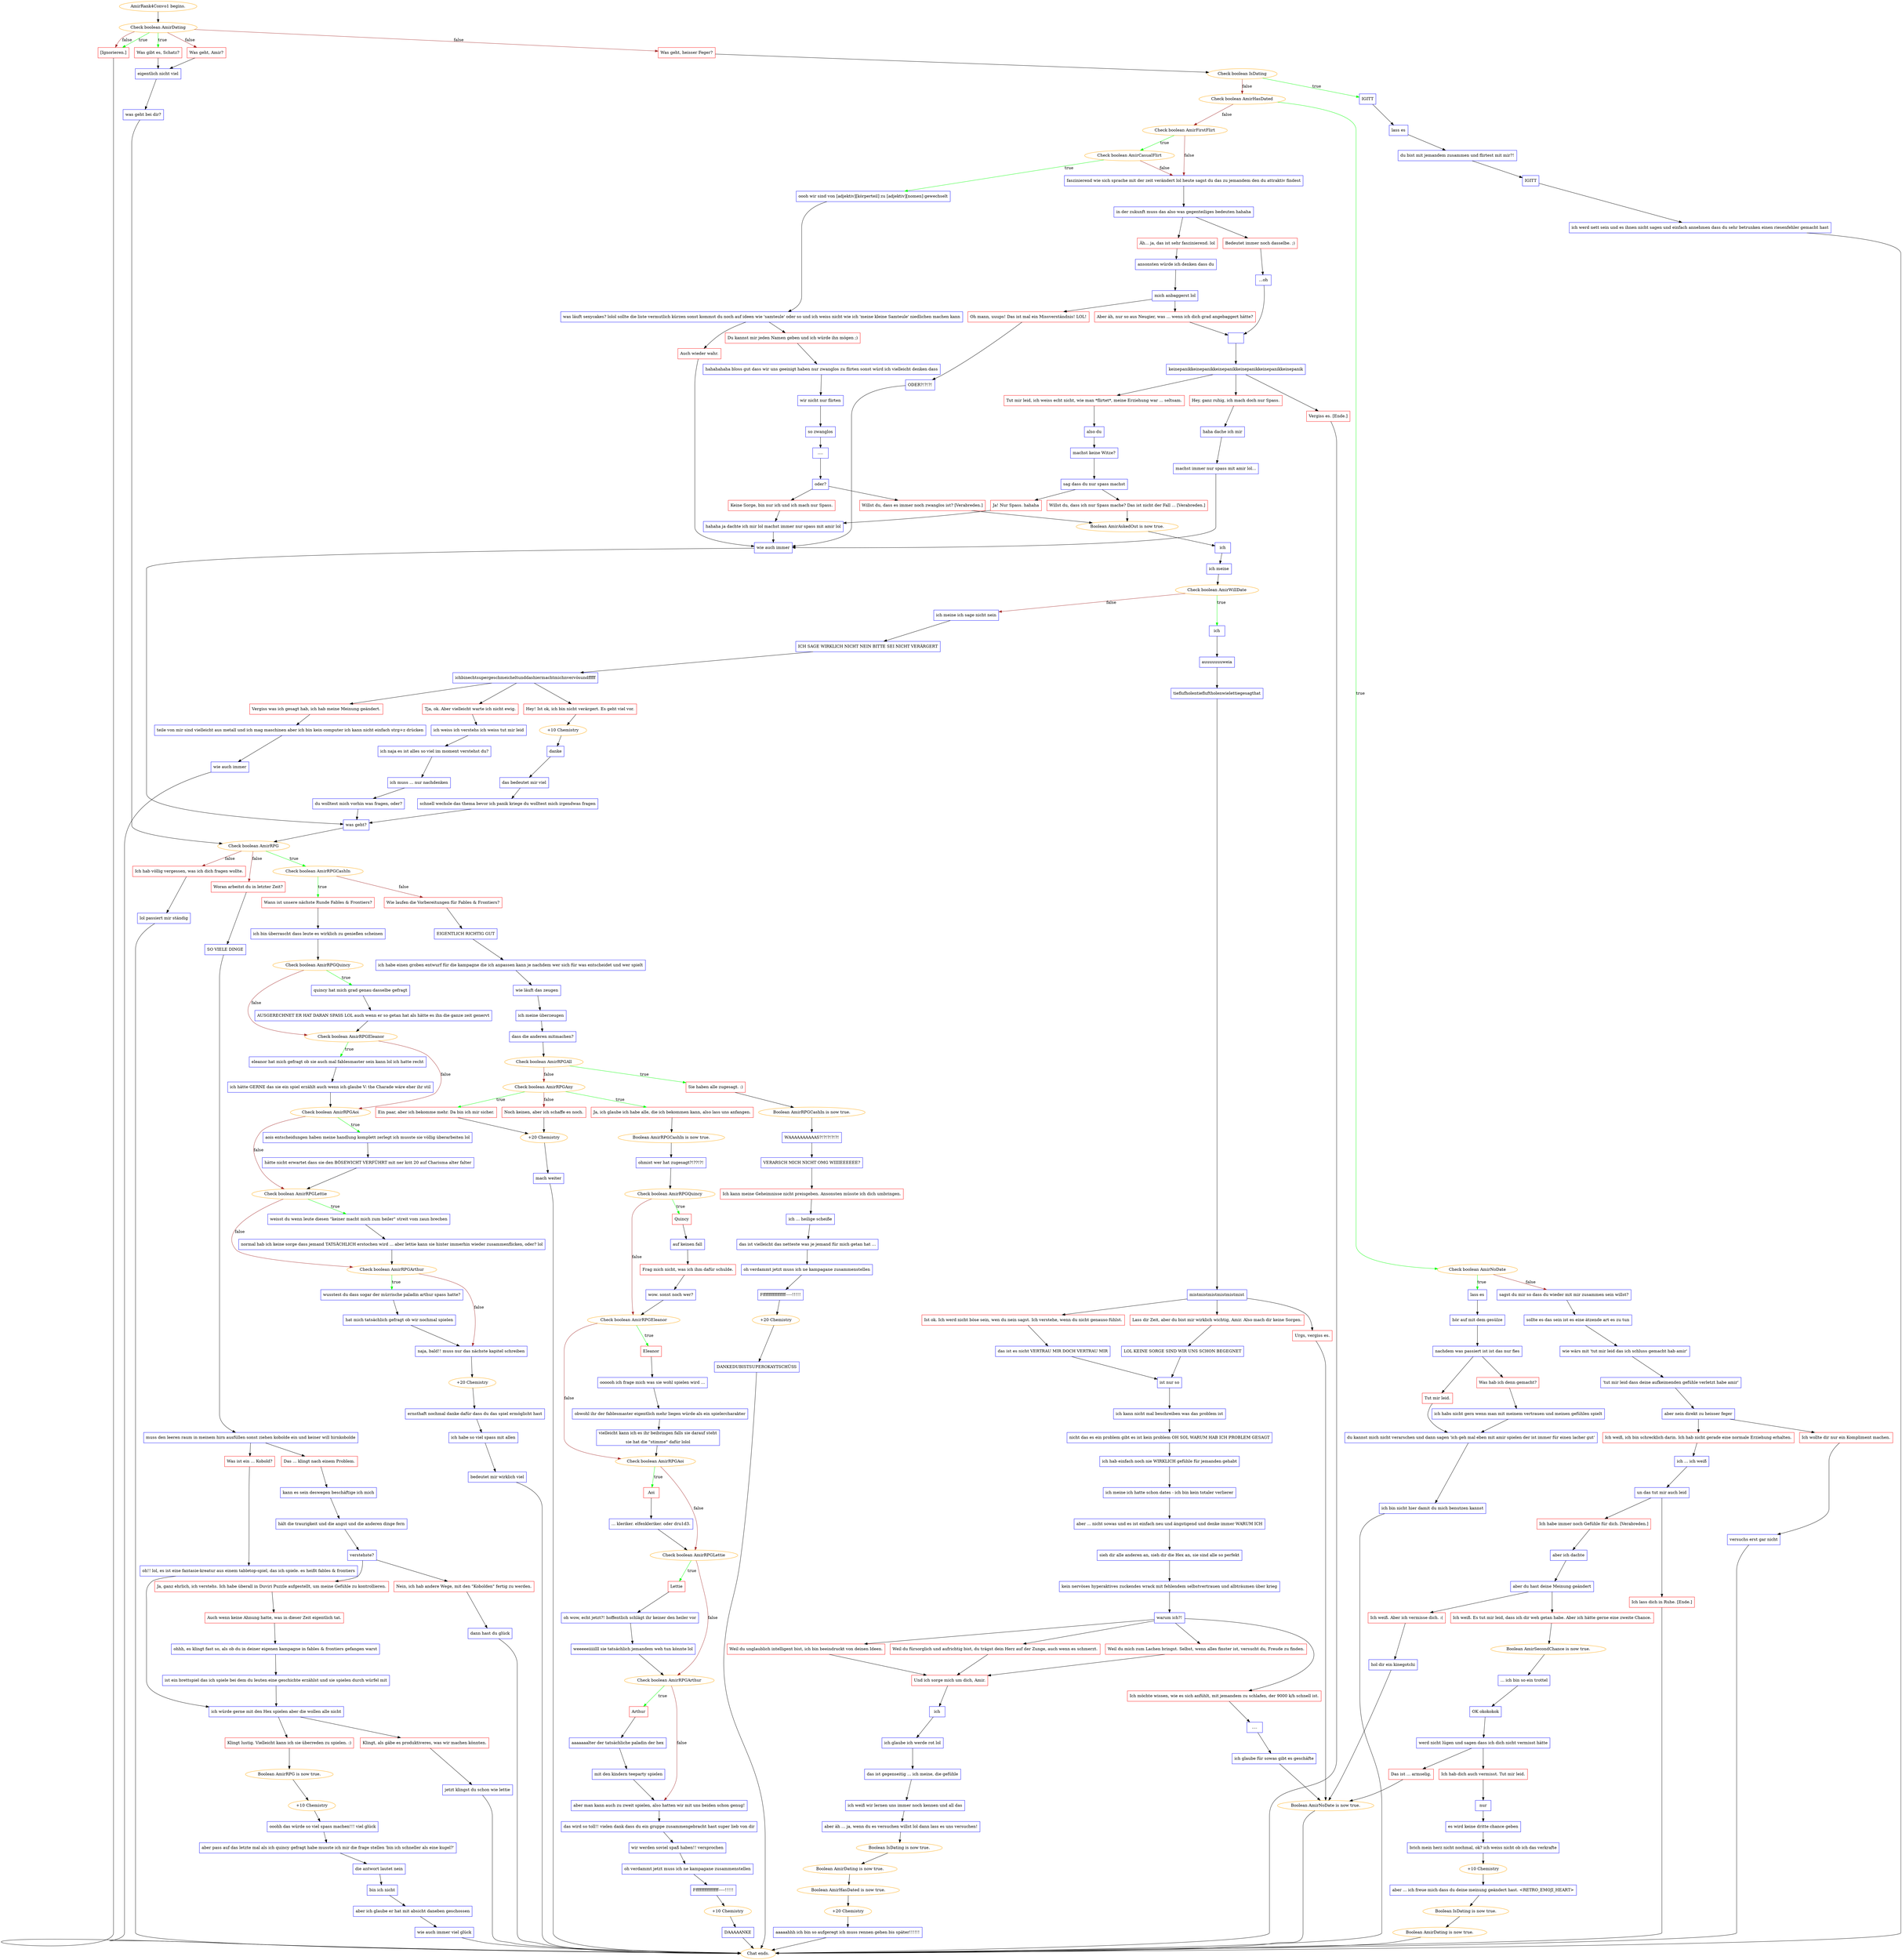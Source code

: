 digraph {
	"AmirRank4Convo1 begins." [color=orange];
		"AmirRank4Convo1 begins." -> j1901439017;
	j1901439017 [label="Check boolean AmirDating",color=orange];
		j1901439017 -> j3686596529 [label=true,color=green];
		j1901439017 -> j3289360642 [label=true,color=green];
		j1901439017 -> j1359871872 [label=false,color=brown];
		j1901439017 -> j4047103234 [label=false,color=brown];
		j1901439017 -> j3289360642 [label=false,color=brown];
	j3686596529 [label="Was gibt es, Schatz?",shape=box,color=red];
		j3686596529 -> j4156398267;
	j3289360642 [label="[Ignorieren.]",shape=box,color=red];
		j3289360642 -> "Chat ends.";
	j1359871872 [label="Was geht, Amir?",shape=box,color=red];
		j1359871872 -> j4156398267;
	j4047103234 [label="Was geht, heisser Feger?",shape=box,color=red];
		j4047103234 -> j299105551;
	j4156398267 [label="eigentlich nicht viel",shape=box,color=blue];
		j4156398267 -> j2708996582;
	"Chat ends." [color=orange];
	j299105551 [label="Check boolean IsDating",color=orange];
		j299105551 -> j8590037 [label=true,color=green];
		j299105551 -> j869690643 [label=false,color=brown];
	j2708996582 [label="was geht bei dir?",shape=box,color=blue];
		j2708996582 -> j13181005;
	j8590037 [label="IGITT",shape=box,color=blue];
		j8590037 -> j627094902;
	j869690643 [label="Check boolean AmirHasDated",color=orange];
		j869690643 -> j1564964587 [label=true,color=green];
		j869690643 -> j427846108 [label=false,color=brown];
	j13181005 [label="Check boolean AmirRPG",color=orange];
		j13181005 -> j3060623829 [label=true,color=green];
		j13181005 -> j2144356169 [label=false,color=brown];
		j13181005 -> j4055449995 [label=false,color=brown];
	j627094902 [label="lass es",shape=box,color=blue];
		j627094902 -> j988323509;
	j1564964587 [label="Check boolean AmirNoDate",color=orange];
		j1564964587 -> j1521643914 [label=true,color=green];
		j1564964587 -> j1057530403 [label=false,color=brown];
	j427846108 [label="Check boolean AmirFirstFlirt",color=orange];
		j427846108 -> j2657990682 [label=true,color=green];
		j427846108 -> j3994173682 [label=false,color=brown];
	j3060623829 [label="Check boolean AmirRPGCashIn",color=orange];
		j3060623829 -> j463881618 [label=true,color=green];
		j3060623829 -> j1450287362 [label=false,color=brown];
	j2144356169 [label="Woran arbeitst du in letzter Zeit?",shape=box,color=red];
		j2144356169 -> j2700465267;
	j4055449995 [label="Ich hab völlig vergessen, was ich dich fragen wollte.",shape=box,color=red];
		j4055449995 -> j1528496270;
	j988323509 [label="du bist mit jemandem zusammen und flirtest mit mir?!",shape=box,color=blue];
		j988323509 -> j3313611912;
	j1521643914 [label="lass es",shape=box,color=blue];
		j1521643914 -> j2272900998;
	j1057530403 [label="sagst du mir so dass du wieder mit mir zusammen sein willst?",shape=box,color=blue];
		j1057530403 -> j2754101630;
	j2657990682 [label="Check boolean AmirCasualFlirt",color=orange];
		j2657990682 -> j2101474174 [label=true,color=green];
		j2657990682 -> j3994173682 [label=false,color=brown];
	j3994173682 [label="faszinierend wie sich sprache mit der zeit verändert lol heute sagst du das zu jemandem den du attraktiv findest",shape=box,color=blue];
		j3994173682 -> j1202640107;
	j463881618 [label="Wann ist unsere nächste Runde Fables & Frontiers?",shape=box,color=red];
		j463881618 -> j2886732963;
	j1450287362 [label="Wie laufen die Vorbereitungen für Fables & Frontiers?",shape=box,color=red];
		j1450287362 -> j2220477940;
	j2700465267 [label="SO VIELE DINGE",shape=box,color=blue];
		j2700465267 -> j3051778177;
	j1528496270 [label="lol passiert mir ständig",shape=box,color=blue];
		j1528496270 -> "Chat ends.";
	j3313611912 [label="IGITT",shape=box,color=blue];
		j3313611912 -> j4116953360;
	j2272900998 [label="hör auf mit dem gesülze",shape=box,color=blue];
		j2272900998 -> j3405452854;
	j2754101630 [label="sollte es das sein ist es eine ätzende art es zu tun",shape=box,color=blue];
		j2754101630 -> j1633505723;
	j2101474174 [label="oooh wir sind von [adjektiv][körperteil] zu [adjektiv][nomen] gewechselt",shape=box,color=blue];
		j2101474174 -> j1887420694;
	j1202640107 [label="in der zukunft muss das also was gegenteiliges bedeuten hahaha",shape=box,color=blue];
		j1202640107 -> j1405835697;
		j1202640107 -> j3394832679;
	j2886732963 [label="ich bin überrascht dass leute es wirklich zu genießen scheinen",shape=box,color=blue];
		j2886732963 -> j39894109;
	j2220477940 [label="EIGENTLICH RICHTIG GUT",shape=box,color=blue];
		j2220477940 -> j2443629253;
	j3051778177 [label="muss den leeren raum in meinem hirn ausfüllen sonst ziehen kobolde ein und keiner will hirnkobolde",shape=box,color=blue];
		j3051778177 -> j887464934;
		j3051778177 -> j2094351693;
	j4116953360 [label="ich werd nett sein und es ihnen nicht sagen und einfach annehmen dass du sehr betrunken einen riesenfehler gemacht hast",shape=box,color=blue];
		j4116953360 -> "Chat ends.";
	j3405452854 [label="nachdem was passiert ist ist das nur fies",shape=box,color=blue];
		j3405452854 -> j3422722508;
		j3405452854 -> j3826728587;
	j1633505723 [label="wie wärs mit 'tut mir leid das ich schluss gemacht hab amir'",shape=box,color=blue];
		j1633505723 -> j2624842776;
	j1887420694 [label="was läuft sexycakes? lolol sollte die liste vermutlich kürzen sonst kommst du noch auf ideen wie 'samteule' oder so und ich weiss nicht wie ich 'meine kleine Samteule' niedlichen machen kann",shape=box,color=blue];
		j1887420694 -> j4239007555;
		j1887420694 -> j2025755470;
	j1405835697 [label="Äh... ja, das ist sehr faszinierend. lol",shape=box,color=red];
		j1405835697 -> j4029365292;
	j3394832679 [label="Bedeutet immer noch dasselbe. ;)",shape=box,color=red];
		j3394832679 -> j3853780964;
	j39894109 [label="Check boolean AmirRPGQuincy",color=orange];
		j39894109 -> j3931544644 [label=true,color=green];
		j39894109 -> j2519416544 [label=false,color=brown];
	j2443629253 [label="ich habe einen groben entwurf für die kampagne die ich anpassen kann je nachdem wer sich für was entscheidet und wer spielt",shape=box,color=blue];
		j2443629253 -> j495437398;
	j887464934 [label="Das ... klingt nach einem Problem.",shape=box,color=red];
		j887464934 -> j880970257;
	j2094351693 [label="Was ist ein ... Kobold?",shape=box,color=red];
		j2094351693 -> j2490191725;
	j3422722508 [label="Tut mir leid.",shape=box,color=red];
		j3422722508 -> j1001280162;
	j3826728587 [label="Was hab ich denn gemacht?",shape=box,color=red];
		j3826728587 -> j3699288789;
	j2624842776 [label="'tut mir leid dass deine aufkeimenden gefühle verletzt habe amir'",shape=box,color=blue];
		j2624842776 -> j3610576511;
	j4239007555 [label="Du kannst mir jeden Namen geben und ich würde ihn mögen ;)",shape=box,color=red];
		j4239007555 -> j522333414;
	j2025755470 [label="Auch wieder wahr.",shape=box,color=red];
		j2025755470 -> j72921144;
	j4029365292 [label="ansonsten würde ich denken dass du",shape=box,color=blue];
		j4029365292 -> j732530971;
	j3853780964 [label="...oh",shape=box,color=blue];
		j3853780964 -> j1551998071;
	j3931544644 [label="quincy hat mich grad genau dasselbe gefragt",shape=box,color=blue];
		j3931544644 -> j2090580275;
	j2519416544 [label="Check boolean AmirRPGEleanor",color=orange];
		j2519416544 -> j2908129 [label=true,color=green];
		j2519416544 -> j2468658678 [label=false,color=brown];
	j495437398 [label="wie läuft das zeugen",shape=box,color=blue];
		j495437398 -> j2261303235;
	j880970257 [label="kann es sein deswegen beschäftige ich mich",shape=box,color=blue];
		j880970257 -> j1290314421;
	j2490191725 [label="oh!! lol, es ist eine fantasie-kreatur aus einem tabletop-spiel, das ich spiele. es heißt fables & frontiers",shape=box,color=blue];
		j2490191725 -> j1476550294;
	j1001280162 [label="du kannst mich nicht verarschen und dann sagen 'ich geh mal eben mit amir spielen der ist immer für einen lacher gut'",shape=box,color=blue];
		j1001280162 -> j878983966;
	j3699288789 [label="ich habs nicht gern wenn man mit meinem vertrauen und meinen gefühlen spielt",shape=box,color=blue];
		j3699288789 -> j1001280162;
	j3610576511 [label="aber nein direkt zu heisser feger",shape=box,color=blue];
		j3610576511 -> j2422871648;
		j3610576511 -> j3754217311;
	j522333414 [label="hahahahaha bloss gut dass wir uns geeinigt haben nur zwanglos zu flirten sonst würd ich vielleicht denken dass",shape=box,color=blue];
		j522333414 -> j127485455;
	j72921144 [label="wie auch immer",shape=box,color=blue];
		j72921144 -> j386313926;
	j732530971 [label="mich anbaggerst lol",shape=box,color=blue];
		j732530971 -> j1291546744;
		j732530971 -> j516306596;
	j1551998071 [label=" ",shape=box,color=blue];
		j1551998071 -> j3197288483;
	j2090580275 [label="AUSGERECHNET ER HAT DARAN SPASS LOL auch wenn er so getan hat als hätte es ihn die ganze zeit genervt",shape=box,color=blue];
		j2090580275 -> j2519416544;
	j2908129 [label="eleanor hat mich gefragt ob sie auch mal fablesmaster sein kann lol ich hatte recht",shape=box,color=blue];
		j2908129 -> j966664563;
	j2468658678 [label="Check boolean AmirRPGAoi",color=orange];
		j2468658678 -> j1609604825 [label=true,color=green];
		j2468658678 -> j290297768 [label=false,color=brown];
	j2261303235 [label="ich meine überzeugen",shape=box,color=blue];
		j2261303235 -> j1345771550;
	j1290314421 [label="hält die traurigkeit und die angst und die anderen dinge fern",shape=box,color=blue];
		j1290314421 -> j2035825570;
	j1476550294 [label="ich würde gerne mit den Hex spielen aber die wollen alle nicht",shape=box,color=blue];
		j1476550294 -> j1746320818;
		j1476550294 -> j3959316307;
	j878983966 [label="ich bin nicht hier damit du mich benutzen kannst",shape=box,color=blue];
		j878983966 -> "Chat ends.";
	j2422871648 [label="Ich weiß, ich bin schrecklich darin. Ich hab nicht gerade eine normale Erziehung erhalten.",shape=box,color=red];
		j2422871648 -> j2316164634;
	j3754217311 [label="Ich wollte dir nur ein Kompliment machen.",shape=box,color=red];
		j3754217311 -> j2859843968;
	j127485455 [label="wir nicht nur flirten",shape=box,color=blue];
		j127485455 -> j1211023131;
	j386313926 [label="was geht?",shape=box,color=blue];
		j386313926 -> j13181005;
	j1291546744 [label="Oh mann, uuups! Das ist mal ein Missverständnis! LOL!",shape=box,color=red];
		j1291546744 -> j689940119;
	j516306596 [label="Aber äh, nur so aus Neugier, was ... wenn ich dich grad angebaggert hätte?",shape=box,color=red];
		j516306596 -> j1551998071;
	j3197288483 [label="keinepanikkeinepanikkeinepanikkeinepanikkeinepanikkeinepanik",shape=box,color=blue];
		j3197288483 -> j1810199493;
		j3197288483 -> j2426123069;
		j3197288483 -> j4052642211;
	j966664563 [label="ich hätte GERNE das sie ein spiel erzählt auch wenn ich glaube V: the Charade wäre eher ihr stil",shape=box,color=blue];
		j966664563 -> j2468658678;
	j1609604825 [label="aois entscheidungen haben meine handlung komplett zerlegt ich musste sie völlig überarbeiten lol",shape=box,color=blue];
		j1609604825 -> j2175816507;
	j290297768 [label="Check boolean AmirRPGLettie",color=orange];
		j290297768 -> j490648371 [label=true,color=green];
		j290297768 -> j3043779789 [label=false,color=brown];
	j1345771550 [label="dass die anderen mitmachen?",shape=box,color=blue];
		j1345771550 -> j2410754749;
	j2035825570 [label="verstehste?",shape=box,color=blue];
		j2035825570 -> j3607716669;
		j2035825570 -> j2914815712;
	j1746320818 [label="Klingt lustig. Vielleicht kann ich sie überreden zu spielen. :)",shape=box,color=red];
		j1746320818 -> j480600323;
	j3959316307 [label="Klingt, als gäbe es produktiveres, was wir machen könnten.",shape=box,color=red];
		j3959316307 -> j116145408;
	j2316164634 [label="ich ... ich weiß",shape=box,color=blue];
		j2316164634 -> j4058203146;
	j2859843968 [label="versuchs erst gar nicht",shape=box,color=blue];
		j2859843968 -> "Chat ends.";
	j1211023131 [label="so zwanglos",shape=box,color=blue];
		j1211023131 -> j344039405;
	j689940119 [label="ODER?!?!?!",shape=box,color=blue];
		j689940119 -> j72921144;
	j1810199493 [label="Hey, ganz ruhig, ich mach doch nur Spass.",shape=box,color=red];
		j1810199493 -> j3513837930;
	j2426123069 [label="Tut mir leid, ich weiss echt nicht, wie man *flirtet*, meine Erziehung war ... seltsam.",shape=box,color=red];
		j2426123069 -> j3661648173;
	j4052642211 [label="Vergiss es. [Ende.]",shape=box,color=red];
		j4052642211 -> "Chat ends.";
	j2175816507 [label="hätte nicht erwartet dass sie den BÖSEWICHT VERFÜHRT mit ner krit 20 auf Charisma alter falter",shape=box,color=blue];
		j2175816507 -> j290297768;
	j490648371 [label="weisst du wenn leute diesen \"keiner macht mich zum heiler\" streit vom zaun brechen",shape=box,color=blue];
		j490648371 -> j2007720114;
	j3043779789 [label="Check boolean AmirRPGArthur",color=orange];
		j3043779789 -> j1701907988 [label=true,color=green];
		j3043779789 -> j2673287981 [label=false,color=brown];
	j2410754749 [label="Check boolean AmirRPGAll",color=orange];
		j2410754749 -> j3652551639 [label=true,color=green];
		j2410754749 -> j4007068273 [label=false,color=brown];
	j3607716669 [label="Ja, ganz ehrlich, ich verstehs. Ich habe überall in Duviri Puzzle aufgestellt, um meine Gefühle zu kontrollieren.",shape=box,color=red];
		j3607716669 -> j605101517;
	j2914815712 [label="Nein, ich hab andere Wege, mit den \"Kobolden\" fertig zu werden.",shape=box,color=red];
		j2914815712 -> j857534969;
	j480600323 [label="Boolean AmirRPG is now true.",color=orange];
		j480600323 -> j1451097295;
	j116145408 [label="jetzt klingst du schon wie lettie",shape=box,color=blue];
		j116145408 -> "Chat ends.";
	j4058203146 [label="un das tut mir auch leid",shape=box,color=blue];
		j4058203146 -> j2438266171;
		j4058203146 -> j1082151144;
	j344039405 [label="....",shape=box,color=blue];
		j344039405 -> j2976341896;
	j3513837930 [label="haha dache ich mir",shape=box,color=blue];
		j3513837930 -> j3462451597;
	j3661648173 [label="also du",shape=box,color=blue];
		j3661648173 -> j1597071456;
	j2007720114 [label="normal hab ich keine sorge dass jemand TATSÄCHLICH erstochen wird ... aber lettie kann sie hinter immerhin wieder zusammenflicken, oder? lol",shape=box,color=blue];
		j2007720114 -> j3043779789;
	j1701907988 [label="wusstest du dass sogar der mürrische paladin arthur spass hatte?",shape=box,color=blue];
		j1701907988 -> j3157252520;
	j2673287981 [label="naja, bald!! muss nur das nächste kapitel schreiben",shape=box,color=blue];
		j2673287981 -> j1592015941;
	j3652551639 [label="Sie haben alle zugesagt. :)",shape=box,color=red];
		j3652551639 -> j1550087525;
	j4007068273 [label="Check boolean AmirRPGAny",color=orange];
		j4007068273 -> j2088709768 [label=true,color=green];
		j4007068273 -> j1687740959 [label=true,color=green];
		j4007068273 -> j3105674737 [label=false,color=brown];
	j605101517 [label="Auch wenn keine Ahnung hatte, was in dieser Zeit eigentlich tat.",shape=box,color=red];
		j605101517 -> j4180616588;
	j857534969 [label="dann hast du glück",shape=box,color=blue];
		j857534969 -> "Chat ends.";
	j1451097295 [label="+10 Chemistry",color=orange];
		j1451097295 -> j3498273621;
	j2438266171 [label="Ich habe immer noch Gefühle für dich. [Verabreden.]",shape=box,color=red];
		j2438266171 -> j2610191573;
	j1082151144 [label="Ich lass dich in Ruhe. [Ende.]",shape=box,color=red];
		j1082151144 -> "Chat ends.";
	j2976341896 [label="oder?",shape=box,color=blue];
		j2976341896 -> j3970874393;
		j2976341896 -> j927634315;
	j3462451597 [label="machst immer nur spass mit amir lol...",shape=box,color=blue];
		j3462451597 -> j72921144;
	j1597071456 [label="machst keine Witze?",shape=box,color=blue];
		j1597071456 -> j3915369667;
	j3157252520 [label="hat mich tatsächlich gefragt ob wir nochmal spielen",shape=box,color=blue];
		j3157252520 -> j2673287981;
	j1592015941 [label="+20 Chemistry",color=orange];
		j1592015941 -> j2349812538;
	j1550087525 [label="Boolean AmirRPGCashIn is now true.",color=orange];
		j1550087525 -> j1908833111;
	j2088709768 [label="Ja, ich glaube ich habe alle, die ich bekommen kann, also lass uns anfangen.",shape=box,color=red];
		j2088709768 -> j3680792399;
	j1687740959 [label="Ein paar, aber ich bekomme mehr. Da bin ich mir sicher.",shape=box,color=red];
		j1687740959 -> j3857744422;
	j3105674737 [label="Noch keinen, aber ich schaffe es noch.",shape=box,color=red];
		j3105674737 -> j3857744422;
	j4180616588 [label="ohhh, es klingt fast so, als ob du in deiner eigenen kampagne in fables & frontiers gefangen warst",shape=box,color=blue];
		j4180616588 -> j3718357285;
	j3498273621 [label="ooohh das würde so viel spass machen!!! viel glück",shape=box,color=blue];
		j3498273621 -> j3513827176;
	j2610191573 [label="aber ich dachte",shape=box,color=blue];
		j2610191573 -> j3772777447;
	j3970874393 [label="Willst du, dass es immer noch zwanglos ist? [Verabreden.]",shape=box,color=red];
		j3970874393 -> j1961517268;
	j927634315 [label="Keine Sorge, bin nur ich und ich mach nur Spass.",shape=box,color=red];
		j927634315 -> j2358861338;
	j3915369667 [label="sag dass du nur spass machst",shape=box,color=blue];
		j3915369667 -> j2000811865;
		j3915369667 -> j1109718166;
	j2349812538 [label="ernsthaft nochmal danke dafür dass du das spiel ermöglicht hast",shape=box,color=blue];
		j2349812538 -> j1831318785;
	j1908833111 [label="WAAAAAAAAAAS?!?!?!?!?!",shape=box,color=blue];
		j1908833111 -> j3863091782;
	j3680792399 [label="Boolean AmirRPGCashIn is now true.",color=orange];
		j3680792399 -> j2163445007;
	j3857744422 [label="+20 Chemistry",color=orange];
		j3857744422 -> j2471246773;
	j3718357285 [label="ist ein brettspiel das ich spiele bei dem du leuten eine geschichte erzählst und sie spielen durch würfel mit",shape=box,color=blue];
		j3718357285 -> j1476550294;
	j3513827176 [label="aber pass auf das letzte mal als ich quincy gefragt habe musste ich mir die frage stellen 'bin ich schneller als eine kugel?'",shape=box,color=blue];
		j3513827176 -> j2354152438;
	j3772777447 [label="aber du hast deine Meinung geändert",shape=box,color=blue];
		j3772777447 -> j235061853;
		j3772777447 -> j3276540438;
	j1961517268 [label="Boolean AmirAskedOut is now true.",color=orange];
		j1961517268 -> j3529147137;
	j2358861338 [label="hahaha ja dachte ich mir lol machst immer nur spass mit amir lol",shape=box,color=blue];
		j2358861338 -> j72921144;
	j2000811865 [label="Willst du, dass ich nur Spass mache? Das ist nicht der Fall ... [Verabreden.]",shape=box,color=red];
		j2000811865 -> j1961517268;
	j1109718166 [label="Ja! Nur Spass. hahaha",shape=box,color=red];
		j1109718166 -> j2358861338;
	j1831318785 [label="ich habe so viel spass mit allen",shape=box,color=blue];
		j1831318785 -> j2381733735;
	j3863091782 [label="VERARSCH MICH NICHT OMG WIIIIEEEEEE?",shape=box,color=blue];
		j3863091782 -> j3244499337;
	j2163445007 [label="ohmist wer hat zugesagt?!??!?!",shape=box,color=blue];
		j2163445007 -> j1892846008;
	j2471246773 [label="mach weiter",shape=box,color=blue];
		j2471246773 -> "Chat ends.";
	j2354152438 [label="die antwort lautet nein",shape=box,color=blue];
		j2354152438 -> j2776961020;
	j235061853 [label="Ich weiß. Aber ich vermisse dich. :(",shape=box,color=red];
		j235061853 -> j146697181;
	j3276540438 [label="Ich weiß. Es tut mir leid, dass ich dir weh getan habe. Aber ich hätte gerne eine zweite Chance.",shape=box,color=red];
		j3276540438 -> j1349320939;
	j3529147137 [label="ich",shape=box,color=blue];
		j3529147137 -> j3705150865;
	j2381733735 [label="bedeutet mir wirklich viel",shape=box,color=blue];
		j2381733735 -> "Chat ends.";
	j3244499337 [label="Ich kann meine Geheimnisse nicht preisgeben. Ansonsten müsste ich dich umbringen.",shape=box,color=red];
		j3244499337 -> j105121494;
	j1892846008 [label="Check boolean AmirRPGQuincy",color=orange];
		j1892846008 -> j4236815215 [label=true,color=green];
		j1892846008 -> j3259202448 [label=false,color=brown];
	j2776961020 [label="bin ich nicht",shape=box,color=blue];
		j2776961020 -> j1868663317;
	j146697181 [label="hol dir ein kinegotchi",shape=box,color=blue];
		j146697181 -> j2322051913;
	j1349320939 [label="Boolean AmirSecondChance is now true.",color=orange];
		j1349320939 -> j3182182822;
	j3705150865 [label="ich meine",shape=box,color=blue];
		j3705150865 -> j1477186602;
	j105121494 [label="ich ... heilige scheiße",shape=box,color=blue];
		j105121494 -> j1366942858;
	j4236815215 [label="Quincy",shape=box,color=red];
		j4236815215 -> j4203317663;
	j3259202448 [label="Check boolean AmirRPGEleanor",color=orange];
		j3259202448 -> j3576989642 [label=true,color=green];
		j3259202448 -> j1611217381 [label=false,color=brown];
	j1868663317 [label="aber ich glaube er hat mit absicht daneben geschossen",shape=box,color=blue];
		j1868663317 -> j875988379;
	j2322051913 [label="Boolean AmirNoDate is now true.",color=orange];
		j2322051913 -> "Chat ends.";
	j3182182822 [label="... ich bin so ein trottel",shape=box,color=blue];
		j3182182822 -> j1049934038;
	j1477186602 [label="Check boolean AmirWillDate",color=orange];
		j1477186602 -> j3790797199 [label=true,color=green];
		j1477186602 -> j3683420178 [label=false,color=brown];
	j1366942858 [label="das ist vielleicht das netteste was je jemand für mich getan hat ...",shape=box,color=blue];
		j1366942858 -> j2431590705;
	j4203317663 [label="auf keinen fall",shape=box,color=blue];
		j4203317663 -> j2630781920;
	j3576989642 [label="Eleanor",shape=box,color=red];
		j3576989642 -> j458929949;
	j1611217381 [label="Check boolean AmirRPGAoi",color=orange];
		j1611217381 -> j57659081 [label=true,color=green];
		j1611217381 -> j2067107230 [label=false,color=brown];
	j875988379 [label="wie auch immer viel glück",shape=box,color=blue];
		j875988379 -> "Chat ends.";
	j1049934038 [label="OK okokokok",shape=box,color=blue];
		j1049934038 -> j3225649893;
	j3790797199 [label="ich",shape=box,color=blue];
		j3790797199 -> j885624076;
	j3683420178 [label="ich meine ich sage nicht nein",shape=box,color=blue];
		j3683420178 -> j3608622233;
	j2431590705 [label="oh verdammt jetzt muss ich ne kampagane zusammenstellen",shape=box,color=blue];
		j2431590705 -> j1896387818;
	j2630781920 [label="Frag mich nicht, was ich ihm dafür schulde.",shape=box,color=red];
		j2630781920 -> j2553422958;
	j458929949 [label="oooooh ich frage mich was sie wohl spielen wird ...",shape=box,color=blue];
		j458929949 -> j1858830498;
	j57659081 [label="Aoi",shape=box,color=red];
		j57659081 -> j438626317;
	j2067107230 [label="Check boolean AmirRPGLettie",color=orange];
		j2067107230 -> j1620954124 [label=true,color=green];
		j2067107230 -> j241471578 [label=false,color=brown];
	j3225649893 [label="werd nicht lügen und sagen dass ich dich nicht vermisst hätte",shape=box,color=blue];
		j3225649893 -> j3262789541;
		j3225649893 -> j2761791624;
	j885624076 [label="auuuuuuuweia",shape=box,color=blue];
		j885624076 -> j2230788721;
	j3608622233 [label="ICH SAGE WIRKLICH NICHT NEIN BITTE SEI NICHT VERÄRGERT",shape=box,color=blue];
		j3608622233 -> j1341289262;
	j1896387818 [label="Fffffffffffffffff-----!!!!!",shape=box,color=blue];
		j1896387818 -> j2690669185;
	j2553422958 [label="wow. sonst noch wer?",shape=box,color=blue];
		j2553422958 -> j3259202448;
	j1858830498 [label="obwohl ihr der fablesmaster eigentlich mehr liegen würde als ein spielercharakter",shape=box,color=blue];
		j1858830498 -> j1218241034;
	j438626317 [label="... kleriker. elfenkleriker. oder dru1d3.",shape=box,color=blue];
		j438626317 -> j2067107230;
	j1620954124 [label="Lettie",shape=box,color=red];
		j1620954124 -> j3627832651;
	j241471578 [label="Check boolean AmirRPGArthur",color=orange];
		j241471578 -> j1700335614 [label=true,color=green];
		j241471578 -> j87807303 [label=false,color=brown];
	j3262789541 [label="Ich hab dich auch vermisst. Tut mir leid.",shape=box,color=red];
		j3262789541 -> j1317038381;
	j2761791624 [label="Das ist ... armselig.",shape=box,color=red];
		j2761791624 -> j2322051913;
	j2230788721 [label="tieflufholentiefluftholenwielettiegesagthat",shape=box,color=blue];
		j2230788721 -> j693735512;
	j1341289262 [label="ichbinechtsupergeschmeicheltunddashiermachtmichnvervösundfffff",shape=box,color=blue];
		j1341289262 -> j4229830649;
		j1341289262 -> j3676809783;
		j1341289262 -> j1097103792;
	j2690669185 [label="+20 Chemistry",color=orange];
		j2690669185 -> j2653233329;
	j1218241034 [label="vielleicht kann ich es ihr beibringen falls sie darauf steht
sie hat die \"stimme\" dafür lolol",shape=box,color=blue];
		j1218241034 -> j1611217381;
	j3627832651 [label="oh wow, echt jetzt?! hoffentlich schlägt ihr keiner den heiler vor",shape=box,color=blue];
		j3627832651 -> j1627245499;
	j1700335614 [label="Arthur",shape=box,color=red];
		j1700335614 -> j4201522553;
	j87807303 [label="aber man kann auch zu zweit spielen, also hatten wir mit uns beiden schon genug!",shape=box,color=blue];
		j87807303 -> j3394181305;
	j1317038381 [label="nur",shape=box,color=blue];
		j1317038381 -> j2387448705;
	j693735512 [label="mistmistmistmistmistmist",shape=box,color=blue];
		j693735512 -> j2797082967;
		j693735512 -> j951899753;
		j693735512 -> j2612628221;
	j4229830649 [label="Hey! Ist ok, ich bin nicht verärgert. Es geht viel vor.",shape=box,color=red];
		j4229830649 -> j4180137405;
	j3676809783 [label="Tja, ok. Aber vielleicht warte ich nicht ewig.",shape=box,color=red];
		j3676809783 -> j3737921270;
	j1097103792 [label="Vergiss was ich gesagt hab, ich hab meine Meinung geändert.",shape=box,color=red];
		j1097103792 -> j2110017951;
	j2653233329 [label="DANKEDUBISTSUPEROKAYTSCHÜSS",shape=box,color=blue];
		j2653233329 -> "Chat ends.";
	j1627245499 [label="weeeeeiiiiilll sie tatsächlich jemandem weh tun könnte lol",shape=box,color=blue];
		j1627245499 -> j241471578;
	j4201522553 [label="aaaaaaalter der tatsächliche paladin der hex",shape=box,color=blue];
		j4201522553 -> j249702614;
	j3394181305 [label="das wird so toll!! vielen dank dass du ein gruppe zusammengebracht hast super lieb von dir",shape=box,color=blue];
		j3394181305 -> j3124758933;
	j2387448705 [label="es wird keine dritte chance geben",shape=box,color=blue];
		j2387448705 -> j2701652804;
	j2797082967 [label="Urgs, vergiss es.",shape=box,color=red];
		j2797082967 -> j2322051913;
	j951899753 [label="Lass dir Zeit, aber du bist mir wirklich wichtig, Amir. Also mach dir keine Sorgen.",shape=box,color=red];
		j951899753 -> j2192723481;
	j2612628221 [label="Ist ok. Ich werd nicht böse sein, wen du nein sagst. Ich verstehe, wenn du nicht genauso fühlst.",shape=box,color=red];
		j2612628221 -> j779359746;
	j4180137405 [label="+10 Chemistry",color=orange];
		j4180137405 -> j1927853504;
	j3737921270 [label="ich weiss ich verstehs ich weiss tut mir leid",shape=box,color=blue];
		j3737921270 -> j1753219159;
	j2110017951 [label="teile von mir sind vielleicht aus metall und ich mag maschinen aber ich bin kein computer ich kann nicht einfach strg+z drücken",shape=box,color=blue];
		j2110017951 -> j1311066912;
	j249702614 [label="mit den kindern teeparty spielen",shape=box,color=blue];
		j249702614 -> j87807303;
	j3124758933 [label="wir werden soviel spaß haben!! versprochen",shape=box,color=blue];
		j3124758933 -> j2258996152;
	j2701652804 [label="brich mein herz nicht nochmal, ok? ich weiss nicht ob ich das verkrafte",shape=box,color=blue];
		j2701652804 -> j3334789565;
	j2192723481 [label="LOL KEINE SORGE SIND WIR UNS SCHON BEGEGNET",shape=box,color=blue];
		j2192723481 -> j3836815071;
	j779359746 [label="das ist es nicht VERTRAU MIR DOCH VERTRAU MIR",shape=box,color=blue];
		j779359746 -> j3836815071;
	j1927853504 [label="danke",shape=box,color=blue];
		j1927853504 -> j2052859589;
	j1753219159 [label="ich naja es ist alles so viel im moment verstehst du?",shape=box,color=blue];
		j1753219159 -> j2664526631;
	j1311066912 [label="wie auch immer",shape=box,color=blue];
		j1311066912 -> "Chat ends.";
	j2258996152 [label="oh verdammt jetzt muss ich ne kampagane zusammenstellen",shape=box,color=blue];
		j2258996152 -> j3039398612;
	j3334789565 [label="+10 Chemistry",color=orange];
		j3334789565 -> j3698636674;
	j3836815071 [label="ist nur so",shape=box,color=blue];
		j3836815071 -> j1550001569;
	j2052859589 [label="das bedeutet mir viel",shape=box,color=blue];
		j2052859589 -> j116570828;
	j2664526631 [label="ich muss ... nur nachdenken",shape=box,color=blue];
		j2664526631 -> j2543190446;
	j3039398612 [label="Fffffffffffffffff-----!!!!!",shape=box,color=blue];
		j3039398612 -> j2766846210;
	j3698636674 [label="aber ... ich freue mich dass du deine meinung geändert hast. <RETRO_EMOJI_HEART>",shape=box,color=blue];
		j3698636674 -> j855872083;
	j1550001569 [label="ich kann nicht mal beschreiben was das problem ist",shape=box,color=blue];
		j1550001569 -> j3194992972;
	j116570828 [label="schnell wechsle das thema bevor ich panik kriege du wolltest mich irgendwas fragen",shape=box,color=blue];
		j116570828 -> j386313926;
	j2543190446 [label="du wolltest mich vorhin was fragen, oder?",shape=box,color=blue];
		j2543190446 -> j386313926;
	j2766846210 [label="+10 Chemistry",color=orange];
		j2766846210 -> j1149770205;
	j855872083 [label="Boolean IsDating is now true.",color=orange];
		j855872083 -> j3208739917;
	j3194992972 [label="nicht das es ein problem gibt es ist kein problem OH SOL WARUM HAB ICH PROBLEM GESAGT",shape=box,color=blue];
		j3194992972 -> j2585996888;
	j1149770205 [label="DAAAAANKE",shape=box,color=blue];
		j1149770205 -> "Chat ends.";
	j3208739917 [label="Boolean AmirDating is now true.",color=orange];
		j3208739917 -> "Chat ends.";
	j2585996888 [label="ich hab einfach noch nie WIRKLICH gefühle für jemanden gehabt",shape=box,color=blue];
		j2585996888 -> j3136111016;
	j3136111016 [label="ich meine ich hatte schon dates - ich bin kein totaler verlierer",shape=box,color=blue];
		j3136111016 -> j2393145817;
	j2393145817 [label="aber ... nicht sowas und es ist einfach neu und ängstigend und denke immer WARUM ICH",shape=box,color=blue];
		j2393145817 -> j3122745352;
	j3122745352 [label="sieh dir alle anderen an, sieh dir die Hex an, sie sind alle so perfekt",shape=box,color=blue];
		j3122745352 -> j272825150;
	j272825150 [label="kein nervöses hyperaktives zuckendes wrack mit fehlendem selbstvertrauen und albträumen über krieg",shape=box,color=blue];
		j272825150 -> j811249931;
	j811249931 [label="warum ich?!",shape=box,color=blue];
		j811249931 -> j1739776462;
		j811249931 -> j1283689628;
		j811249931 -> j289652262;
		j811249931 -> j1752383243;
	j1739776462 [label="Weil du unglaublich intelligent bist, ich bin beeindruckt von deinen Ideen.",shape=box,color=red];
		j1739776462 -> j3319986819;
	j1283689628 [label="Weil du fürsorglich und aufrichtig bist, du trägst dein Herz auf der Zunge, auch wenn es schmerzt.",shape=box,color=red];
		j1283689628 -> j3319986819;
	j289652262 [label="Weil du mich zum Lachen bringst. Selbst, wenn alles finster ist, versucht du, Freude zu finden.",shape=box,color=red];
		j289652262 -> j3319986819;
	j1752383243 [label="Ich möchte wissen, wie es sich anfühlt, mit jemandem zu schlafen, der 9000 k/h schnell ist.",shape=box,color=red];
		j1752383243 -> j3815129834;
	j3319986819 [label="Und ich sorge mich um dich, Amir.",shape=box,color=red];
		j3319986819 -> j2717871011;
	j3815129834 [label="....",shape=box,color=blue];
		j3815129834 -> j1184607421;
	j2717871011 [label="ich",shape=box,color=blue];
		j2717871011 -> j2782069693;
	j1184607421 [label="ich glaube für sowas gibt es geschäfte",shape=box,color=blue];
		j1184607421 -> j2322051913;
	j2782069693 [label="ich glaube ich werde rot lol",shape=box,color=blue];
		j2782069693 -> j3093634915;
	j3093634915 [label="das ist gegenseitig ... ich meine, die gefühle",shape=box,color=blue];
		j3093634915 -> j3384135372;
	j3384135372 [label="ich weiß wir lernen uns immer noch kennen und all das",shape=box,color=blue];
		j3384135372 -> j2508078952;
	j2508078952 [label="aber äh ... ja, wenn du es versuchen willst lol dann lass es uns versuchen!",shape=box,color=blue];
		j2508078952 -> j1209638690;
	j1209638690 [label="Boolean IsDating is now true.",color=orange];
		j1209638690 -> j1112367732;
	j1112367732 [label="Boolean AmirDating is now true.",color=orange];
		j1112367732 -> j2348304884;
	j2348304884 [label="Boolean AmirHasDated is now true.",color=orange];
		j2348304884 -> j930396273;
	j930396273 [label="+20 Chemistry",color=orange];
		j930396273 -> j2809623741;
	j2809623741 [label="aaaaahhh ich bin so aufgeregt ich muss rennen gehen bis später!!!!!!",shape=box,color=blue];
		j2809623741 -> "Chat ends.";
}